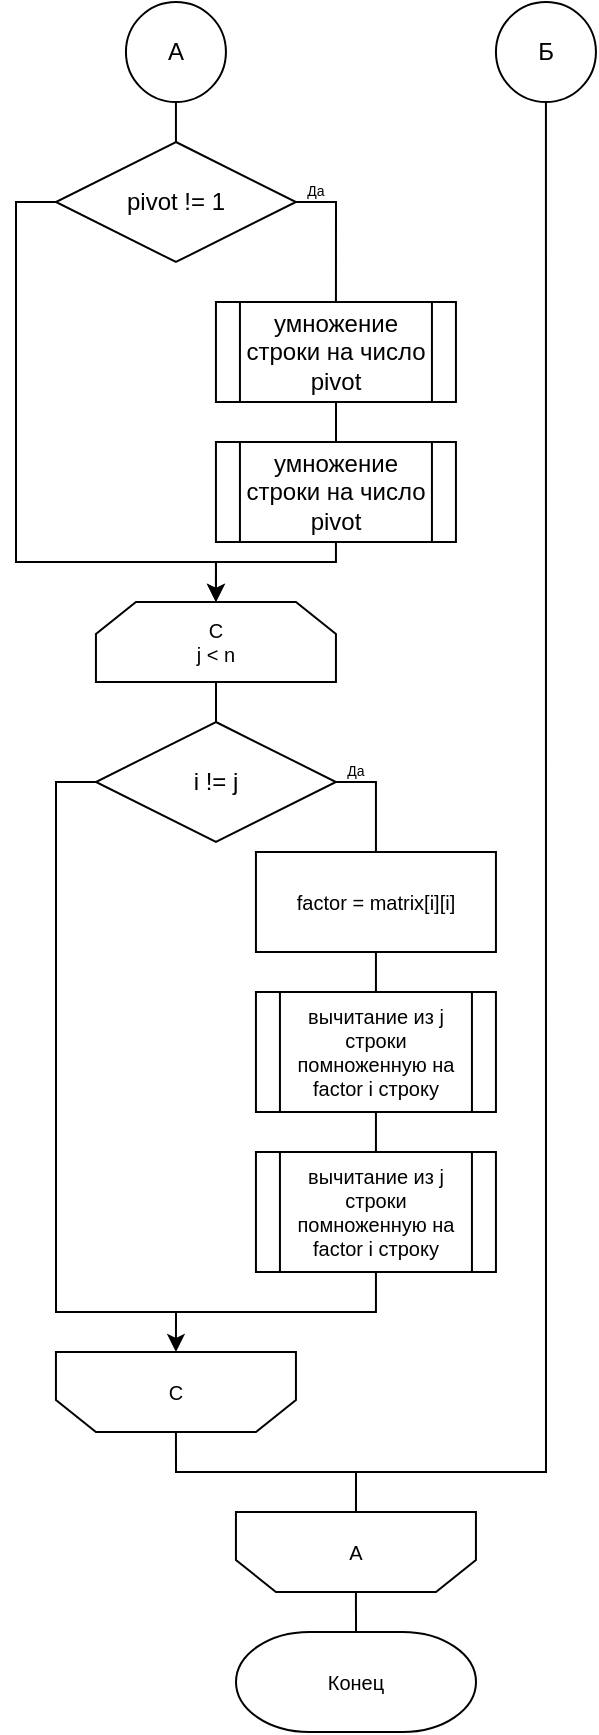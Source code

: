 <mxfile version="22.1.7" type="device" pages="2">
  <diagram name="Страница — 1" id="dJ-ad8BpFPCqIy9MWti3">
    <mxGraphModel dx="901" dy="1013" grid="1" gridSize="10" guides="1" tooltips="1" connect="1" arrows="1" fold="1" page="1" pageScale="1" pageWidth="827" pageHeight="1169" math="0" shadow="0">
      <root>
        <mxCell id="0" />
        <mxCell id="1" parent="0" />
        <mxCell id="FwIOFZXWLknmSLd2o03_-1" value="" style="edgeStyle=orthogonalEdgeStyle;rounded=0;orthogonalLoop=1;jettySize=auto;html=1;entryX=0.5;entryY=0;entryDx=0;entryDy=0;endArrow=none;endFill=0;" edge="1" parent="1" source="FwIOFZXWLknmSLd2o03_-3" target="FwIOFZXWLknmSLd2o03_-5">
          <mxGeometry relative="1" as="geometry">
            <mxPoint x="1139.97" y="145" as="targetPoint" />
            <Array as="points">
              <mxPoint x="1079.97" y="145" />
            </Array>
          </mxGeometry>
        </mxCell>
        <mxCell id="FwIOFZXWLknmSLd2o03_-2" style="edgeStyle=orthogonalEdgeStyle;rounded=0;orthogonalLoop=1;jettySize=auto;html=1;exitX=0;exitY=0.5;exitDx=0;exitDy=0;exitPerimeter=0;entryX=0.5;entryY=0;entryDx=0;entryDy=0;" edge="1" parent="1" source="FwIOFZXWLknmSLd2o03_-3" target="FwIOFZXWLknmSLd2o03_-8">
          <mxGeometry relative="1" as="geometry">
            <Array as="points">
              <mxPoint x="920" y="145" />
              <mxPoint x="920" y="325" />
              <mxPoint x="1020" y="325" />
            </Array>
          </mxGeometry>
        </mxCell>
        <mxCell id="FwIOFZXWLknmSLd2o03_-3" value="pivot != 1" style="strokeWidth=1;html=1;shape=mxgraph.flowchart.decision;whiteSpace=wrap;" vertex="1" parent="1">
          <mxGeometry x="939.97" y="115" width="120" height="60" as="geometry" />
        </mxCell>
        <mxCell id="FwIOFZXWLknmSLd2o03_-4" value="" style="edgeStyle=orthogonalEdgeStyle;rounded=0;orthogonalLoop=1;jettySize=auto;html=1;endArrow=none;endFill=0;" edge="1" parent="1" source="FwIOFZXWLknmSLd2o03_-5" target="FwIOFZXWLknmSLd2o03_-6">
          <mxGeometry relative="1" as="geometry" />
        </mxCell>
        <mxCell id="FwIOFZXWLknmSLd2o03_-5" value="умножение строки на число pivot" style="shape=process;whiteSpace=wrap;html=1;backgroundOutline=1;" vertex="1" parent="1">
          <mxGeometry x="1019.97" y="195" width="120" height="50" as="geometry" />
        </mxCell>
        <mxCell id="FwIOFZXWLknmSLd2o03_-6" value="умножение строки на число pivot" style="shape=process;whiteSpace=wrap;html=1;backgroundOutline=1;" vertex="1" parent="1">
          <mxGeometry x="1019.97" y="265" width="120" height="50" as="geometry" />
        </mxCell>
        <mxCell id="FwIOFZXWLknmSLd2o03_-7" value="" style="edgeStyle=orthogonalEdgeStyle;rounded=0;orthogonalLoop=1;jettySize=auto;html=1;endArrow=none;endFill=0;" edge="1" parent="1" source="FwIOFZXWLknmSLd2o03_-8" target="FwIOFZXWLknmSLd2o03_-11">
          <mxGeometry relative="1" as="geometry" />
        </mxCell>
        <mxCell id="FwIOFZXWLknmSLd2o03_-8" value="С&lt;br&gt;j &amp;lt; n" style="shape=loopLimit;whiteSpace=wrap;html=1;fontStyle=0;fontSize=10;" vertex="1" parent="1">
          <mxGeometry x="959.97" y="345" width="120" height="40" as="geometry" />
        </mxCell>
        <mxCell id="FwIOFZXWLknmSLd2o03_-9" value="Да" style="text;html=1;strokeColor=none;fillColor=none;align=center;verticalAlign=middle;whiteSpace=wrap;rounded=0;fontSize=7;" vertex="1" parent="1">
          <mxGeometry x="1039.97" y="125" width="60" height="30" as="geometry" />
        </mxCell>
        <mxCell id="FwIOFZXWLknmSLd2o03_-10" style="edgeStyle=orthogonalEdgeStyle;rounded=0;orthogonalLoop=1;jettySize=auto;html=1;exitX=0;exitY=0.5;exitDx=0;exitDy=0;exitPerimeter=0;entryX=0.5;entryY=1;entryDx=0;entryDy=0;" edge="1" parent="1" source="FwIOFZXWLknmSLd2o03_-11" target="FwIOFZXWLknmSLd2o03_-16">
          <mxGeometry relative="1" as="geometry">
            <Array as="points">
              <mxPoint x="940" y="435" />
              <mxPoint x="940" y="700" />
              <mxPoint x="1000" y="700" />
            </Array>
          </mxGeometry>
        </mxCell>
        <mxCell id="FwIOFZXWLknmSLd2o03_-11" value="i != j" style="strokeWidth=1;html=1;shape=mxgraph.flowchart.decision;whiteSpace=wrap;" vertex="1" parent="1">
          <mxGeometry x="959.97" y="405" width="120" height="60" as="geometry" />
        </mxCell>
        <mxCell id="FwIOFZXWLknmSLd2o03_-12" value="factor = matrix[i][i]" style="rounded=0;whiteSpace=wrap;html=1;absoluteArcSize=1;arcSize=14;strokeWidth=1;fontStyle=0;fontSize=10;" vertex="1" parent="1">
          <mxGeometry x="1039.97" y="470" width="120" height="50" as="geometry" />
        </mxCell>
        <mxCell id="FwIOFZXWLknmSLd2o03_-13" value="" style="endArrow=none;html=1;rounded=0;exitX=1;exitY=0.5;exitDx=0;exitDy=0;exitPerimeter=0;entryX=0.5;entryY=0;entryDx=0;entryDy=0;endFill=0;" edge="1" parent="1" source="FwIOFZXWLknmSLd2o03_-11" target="FwIOFZXWLknmSLd2o03_-12">
          <mxGeometry width="50" height="50" relative="1" as="geometry">
            <mxPoint x="1309.97" y="395" as="sourcePoint" />
            <mxPoint x="1359.97" y="345" as="targetPoint" />
            <Array as="points">
              <mxPoint x="1099.97" y="435" />
            </Array>
          </mxGeometry>
        </mxCell>
        <mxCell id="FwIOFZXWLknmSLd2o03_-14" value="Да" style="text;html=1;strokeColor=none;fillColor=none;align=center;verticalAlign=middle;whiteSpace=wrap;rounded=0;fontSize=7;" vertex="1" parent="1">
          <mxGeometry x="1059.97" y="415" width="60" height="30" as="geometry" />
        </mxCell>
        <mxCell id="FwIOFZXWLknmSLd2o03_-15" style="edgeStyle=orthogonalEdgeStyle;rounded=0;orthogonalLoop=1;jettySize=auto;html=1;exitX=0.5;exitY=0;exitDx=0;exitDy=0;endArrow=none;endFill=0;" edge="1" parent="1" source="FwIOFZXWLknmSLd2o03_-16" target="FwIOFZXWLknmSLd2o03_-22">
          <mxGeometry relative="1" as="geometry" />
        </mxCell>
        <mxCell id="FwIOFZXWLknmSLd2o03_-16" value="С" style="shape=loopLimit;whiteSpace=wrap;html=1;fontStyle=0;fontSize=10;direction=west;" vertex="1" parent="1">
          <mxGeometry x="939.97" y="720" width="120" height="40" as="geometry" />
        </mxCell>
        <mxCell id="FwIOFZXWLknmSLd2o03_-17" value="вычитание из j строки помноженную на factor i строку" style="shape=process;whiteSpace=wrap;html=1;backgroundOutline=1;fontSize=10;" vertex="1" parent="1">
          <mxGeometry x="1039.97" y="540" width="120" height="60" as="geometry" />
        </mxCell>
        <mxCell id="FwIOFZXWLknmSLd2o03_-18" value="" style="endArrow=classic;html=1;rounded=0;exitX=0.5;exitY=1;exitDx=0;exitDy=0;" edge="1" parent="1" source="FwIOFZXWLknmSLd2o03_-6">
          <mxGeometry width="50" height="50" relative="1" as="geometry">
            <mxPoint x="1209.97" y="405" as="sourcePoint" />
            <mxPoint x="1019.97" y="345" as="targetPoint" />
            <Array as="points">
              <mxPoint x="1079.97" y="325" />
              <mxPoint x="1049.97" y="325" />
              <mxPoint x="1019.97" y="325" />
              <mxPoint x="1019.97" y="345" />
            </Array>
          </mxGeometry>
        </mxCell>
        <mxCell id="FwIOFZXWLknmSLd2o03_-19" value="вычитание из j строки помноженную на factor i строку" style="shape=process;whiteSpace=wrap;html=1;backgroundOutline=1;fontSize=10;" vertex="1" parent="1">
          <mxGeometry x="1039.97" y="620" width="120" height="60" as="geometry" />
        </mxCell>
        <mxCell id="FwIOFZXWLknmSLd2o03_-20" value="" style="endArrow=none;html=1;rounded=0;exitX=0.5;exitY=1;exitDx=0;exitDy=0;entryX=0.5;entryY=0;entryDx=0;entryDy=0;endFill=0;" edge="1" parent="1" source="FwIOFZXWLknmSLd2o03_-12" target="FwIOFZXWLknmSLd2o03_-17">
          <mxGeometry width="50" height="50" relative="1" as="geometry">
            <mxPoint x="1209.97" y="645" as="sourcePoint" />
            <mxPoint x="1259.97" y="595" as="targetPoint" />
          </mxGeometry>
        </mxCell>
        <mxCell id="FwIOFZXWLknmSLd2o03_-21" value="" style="endArrow=none;html=1;rounded=0;exitX=0.5;exitY=0;exitDx=0;exitDy=0;entryX=0.5;entryY=1;entryDx=0;entryDy=0;endFill=0;" edge="1" parent="1" source="FwIOFZXWLknmSLd2o03_-19" target="FwIOFZXWLknmSLd2o03_-17">
          <mxGeometry width="50" height="50" relative="1" as="geometry">
            <mxPoint x="1109.97" y="515" as="sourcePoint" />
            <mxPoint x="1109.97" y="535" as="targetPoint" />
          </mxGeometry>
        </mxCell>
        <mxCell id="FwIOFZXWLknmSLd2o03_-22" value="А" style="shape=loopLimit;whiteSpace=wrap;html=1;fontStyle=0;fontSize=10;direction=west;" vertex="1" parent="1">
          <mxGeometry x="1029.97" y="800" width="120" height="40" as="geometry" />
        </mxCell>
        <mxCell id="FwIOFZXWLknmSLd2o03_-23" value="" style="endArrow=none;html=1;rounded=0;exitX=0.5;exitY=1;exitDx=0;exitDy=0;endFill=0;" edge="1" parent="1" source="FwIOFZXWLknmSLd2o03_-19">
          <mxGeometry width="50" height="50" relative="1" as="geometry">
            <mxPoint x="1099.97" y="690" as="sourcePoint" />
            <mxPoint x="1000" y="700" as="targetPoint" />
            <Array as="points">
              <mxPoint x="1099.97" y="700" />
            </Array>
          </mxGeometry>
        </mxCell>
        <mxCell id="FwIOFZXWLknmSLd2o03_-24" value="A" style="ellipse;whiteSpace=wrap;html=1;aspect=fixed;" vertex="1" parent="1">
          <mxGeometry x="974.97" y="45" width="50" height="50" as="geometry" />
        </mxCell>
        <mxCell id="FwIOFZXWLknmSLd2o03_-25" value="" style="endArrow=none;html=1;rounded=0;exitX=0.5;exitY=1;exitDx=0;exitDy=0;entryX=0.5;entryY=0;entryDx=0;entryDy=0;entryPerimeter=0;endFill=0;" edge="1" parent="1" source="FwIOFZXWLknmSLd2o03_-24" target="FwIOFZXWLknmSLd2o03_-3">
          <mxGeometry width="50" height="50" relative="1" as="geometry">
            <mxPoint x="1169.97" y="375" as="sourcePoint" />
            <mxPoint x="1219.97" y="325" as="targetPoint" />
          </mxGeometry>
        </mxCell>
        <mxCell id="FwIOFZXWLknmSLd2o03_-26" style="edgeStyle=orthogonalEdgeStyle;rounded=0;orthogonalLoop=1;jettySize=auto;html=1;exitX=0.5;exitY=1;exitDx=0;exitDy=0;entryX=0.5;entryY=1;entryDx=0;entryDy=0;endArrow=none;endFill=0;" edge="1" parent="1" source="FwIOFZXWLknmSLd2o03_-27" target="FwIOFZXWLknmSLd2o03_-22">
          <mxGeometry relative="1" as="geometry">
            <Array as="points">
              <mxPoint x="1185" y="780" />
              <mxPoint x="1090" y="780" />
            </Array>
          </mxGeometry>
        </mxCell>
        <mxCell id="FwIOFZXWLknmSLd2o03_-27" value="Б" style="ellipse;whiteSpace=wrap;html=1;aspect=fixed;" vertex="1" parent="1">
          <mxGeometry x="1159.97" y="45" width="50" height="50" as="geometry" />
        </mxCell>
        <mxCell id="FwIOFZXWLknmSLd2o03_-28" value="Конец" style="strokeWidth=1;html=1;shape=mxgraph.flowchart.terminator;whiteSpace=wrap;fontStyle=0;fontSize=10;" vertex="1" parent="1">
          <mxGeometry x="1030" y="860" width="120" height="50" as="geometry" />
        </mxCell>
        <mxCell id="FwIOFZXWLknmSLd2o03_-29" value="" style="endArrow=none;html=1;rounded=0;exitX=0.5;exitY=0;exitDx=0;exitDy=0;entryX=0.5;entryY=0;entryDx=0;entryDy=0;entryPerimeter=0;endFill=0;" edge="1" parent="1" source="FwIOFZXWLknmSLd2o03_-22" target="FwIOFZXWLknmSLd2o03_-28">
          <mxGeometry width="50" height="50" relative="1" as="geometry">
            <mxPoint x="1184.97" y="750" as="sourcePoint" />
            <mxPoint x="1234.97" y="700" as="targetPoint" />
          </mxGeometry>
        </mxCell>
      </root>
    </mxGraphModel>
  </diagram>
  <diagram id="2IiIeFuMdj9LFwa6WWWz" name="Страница — 2">
    <mxGraphModel dx="2901" dy="1215" grid="1" gridSize="10" guides="1" tooltips="1" connect="1" arrows="1" fold="1" page="1" pageScale="1" pageWidth="827" pageHeight="1169" math="0" shadow="0">
      <root>
        <mxCell id="0" />
        <mxCell id="1" parent="0" />
        <mxCell id="rmEsZAkBRUs4CuV5AtIg-1" value="Начало&lt;br style=&quot;font-size: 10px;&quot;&gt;" style="strokeWidth=1;html=1;shape=mxgraph.flowchart.terminator;whiteSpace=wrap;fontStyle=0;fontSize=10;" vertex="1" parent="1">
          <mxGeometry x="-50" y="60" width="120" height="50" as="geometry" />
        </mxCell>
        <mxCell id="rmEsZAkBRUs4CuV5AtIg-2" value="" style="edgeStyle=orthogonalEdgeStyle;rounded=0;orthogonalLoop=1;jettySize=auto;html=1;fontStyle=0;fontSize=10;endArrow=none;endFill=0;" edge="1" parent="1" source="rmEsZAkBRUs4CuV5AtIg-3">
          <mxGeometry relative="1" as="geometry">
            <mxPoint x="10.029" y="250" as="targetPoint" />
          </mxGeometry>
        </mxCell>
        <mxCell id="rmEsZAkBRUs4CuV5AtIg-3" value="A&lt;br&gt;t &amp;lt; numThreads" style="shape=loopLimit;whiteSpace=wrap;html=1;fontStyle=0;fontSize=10;" vertex="1" parent="1">
          <mxGeometry x="-50" y="250" width="120" height="40" as="geometry" />
        </mxCell>
        <mxCell id="rmEsZAkBRUs4CuV5AtIg-4" value="" style="edgeStyle=orthogonalEdgeStyle;rounded=0;orthogonalLoop=1;jettySize=auto;html=1;endArrow=none;endFill=0;" edge="1" parent="1">
          <mxGeometry relative="1" as="geometry">
            <mxPoint x="10" y="290" as="sourcePoint" />
            <mxPoint x="10.029" y="310" as="targetPoint" />
          </mxGeometry>
        </mxCell>
        <mxCell id="rmEsZAkBRUs4CuV5AtIg-5" value="" style="edgeStyle=orthogonalEdgeStyle;rounded=0;orthogonalLoop=1;jettySize=auto;html=1;endArrow=none;endFill=0;" edge="1" parent="1" source="rmEsZAkBRUs4CuV5AtIg-7" target="rmEsZAkBRUs4CuV5AtIg-1">
          <mxGeometry relative="1" as="geometry" />
        </mxCell>
        <mxCell id="rmEsZAkBRUs4CuV5AtIg-6" style="edgeStyle=orthogonalEdgeStyle;rounded=0;orthogonalLoop=1;jettySize=auto;html=1;exitX=0.5;exitY=1;exitDx=0;exitDy=0;entryX=0.5;entryY=0;entryDx=0;entryDy=0;endArrow=none;endFill=0;" edge="1" parent="1" source="rmEsZAkBRUs4CuV5AtIg-7" target="rmEsZAkBRUs4CuV5AtIg-12">
          <mxGeometry relative="1" as="geometry" />
        </mxCell>
        <mxCell id="rmEsZAkBRUs4CuV5AtIg-7" value="pthread_t threads[MAX_N]" style="rounded=0;whiteSpace=wrap;html=1;absoluteArcSize=1;arcSize=14;strokeWidth=1;fontStyle=0;fontSize=9;" vertex="1" parent="1">
          <mxGeometry x="-50" y="130" width="120" height="40" as="geometry" />
        </mxCell>
        <mxCell id="rmEsZAkBRUs4CuV5AtIg-8" style="edgeStyle=orthogonalEdgeStyle;rounded=0;orthogonalLoop=1;jettySize=auto;html=1;exitX=0.5;exitY=1;exitDx=0;exitDy=0;entryX=0.5;entryY=0;entryDx=0;entryDy=0;endArrow=none;endFill=0;" edge="1" parent="1" source="rmEsZAkBRUs4CuV5AtIg-9" target="rmEsZAkBRUs4CuV5AtIg-14">
          <mxGeometry relative="1" as="geometry" />
        </mxCell>
        <mxCell id="rmEsZAkBRUs4CuV5AtIg-9" value="args[t].matrix = matrix" style="rounded=0;whiteSpace=wrap;html=1;absoluteArcSize=1;arcSize=14;strokeWidth=1;fontStyle=0;fontSize=9;" vertex="1" parent="1">
          <mxGeometry x="-50" y="310" width="120" height="40" as="geometry" />
        </mxCell>
        <mxCell id="rmEsZAkBRUs4CuV5AtIg-10" value="" style="edgeStyle=orthogonalEdgeStyle;rounded=0;orthogonalLoop=1;jettySize=auto;html=1;endArrow=none;endFill=0;" edge="1" parent="1" source="rmEsZAkBRUs4CuV5AtIg-11" target="rmEsZAkBRUs4CuV5AtIg-18">
          <mxGeometry relative="1" as="geometry" />
        </mxCell>
        <mxCell id="rmEsZAkBRUs4CuV5AtIg-11" value="&lt;font style=&quot;font-size: 8px;&quot;&gt;args[t].start=t*(n/numThreads)&lt;br&gt;&lt;/font&gt;" style="rounded=0;whiteSpace=wrap;html=1;absoluteArcSize=1;arcSize=14;strokeWidth=1;fontStyle=0;fontSize=9;" vertex="1" parent="1">
          <mxGeometry x="-50" y="490" width="120" height="40" as="geometry" />
        </mxCell>
        <mxCell id="rmEsZAkBRUs4CuV5AtIg-12" value="GaussArgs args[MAX_N]" style="rounded=0;whiteSpace=wrap;html=1;absoluteArcSize=1;arcSize=14;strokeWidth=1;fontStyle=0;fontSize=9;" vertex="1" parent="1">
          <mxGeometry x="-50" y="190" width="120" height="40" as="geometry" />
        </mxCell>
        <mxCell id="rmEsZAkBRUs4CuV5AtIg-13" style="edgeStyle=orthogonalEdgeStyle;rounded=0;orthogonalLoop=1;jettySize=auto;html=1;exitX=0.5;exitY=1;exitDx=0;exitDy=0;entryX=0.5;entryY=0;entryDx=0;entryDy=0;endArrow=none;endFill=0;" edge="1" parent="1" source="rmEsZAkBRUs4CuV5AtIg-14" target="rmEsZAkBRUs4CuV5AtIg-16">
          <mxGeometry relative="1" as="geometry" />
        </mxCell>
        <mxCell id="rmEsZAkBRUs4CuV5AtIg-14" value="args[t].inverse = inverse" style="rounded=0;whiteSpace=wrap;html=1;absoluteArcSize=1;arcSize=14;strokeWidth=1;fontStyle=0;fontSize=9;" vertex="1" parent="1">
          <mxGeometry x="-50" y="370" width="120" height="40" as="geometry" />
        </mxCell>
        <mxCell id="rmEsZAkBRUs4CuV5AtIg-15" style="edgeStyle=orthogonalEdgeStyle;rounded=0;orthogonalLoop=1;jettySize=auto;html=1;exitX=0.5;exitY=1;exitDx=0;exitDy=0;entryX=0.5;entryY=0;entryDx=0;entryDy=0;endArrow=none;endFill=0;" edge="1" parent="1" source="rmEsZAkBRUs4CuV5AtIg-16" target="rmEsZAkBRUs4CuV5AtIg-11">
          <mxGeometry relative="1" as="geometry" />
        </mxCell>
        <mxCell id="rmEsZAkBRUs4CuV5AtIg-16" value="args[t].n = n" style="rounded=0;whiteSpace=wrap;html=1;absoluteArcSize=1;arcSize=14;strokeWidth=1;fontStyle=0;fontSize=9;" vertex="1" parent="1">
          <mxGeometry x="-50" y="430" width="120" height="40" as="geometry" />
        </mxCell>
        <mxCell id="rmEsZAkBRUs4CuV5AtIg-17" style="edgeStyle=orthogonalEdgeStyle;rounded=0;orthogonalLoop=1;jettySize=auto;html=1;exitX=0.5;exitY=1;exitDx=0;exitDy=0;entryX=0.5;entryY=0;entryDx=0;entryDy=0;endArrow=none;endFill=0;" edge="1" parent="1" source="rmEsZAkBRUs4CuV5AtIg-18" target="rmEsZAkBRUs4CuV5AtIg-19">
          <mxGeometry relative="1" as="geometry" />
        </mxCell>
        <mxCell id="rmEsZAkBRUs4CuV5AtIg-18" value="&lt;font style=&quot;font-size: 8px;&quot;&gt;args[t].end=(t+1)*(n/numThreads)&lt;br&gt;&lt;/font&gt;" style="rounded=0;whiteSpace=wrap;html=1;absoluteArcSize=1;arcSize=14;strokeWidth=1;fontStyle=0;fontSize=9;" vertex="1" parent="1">
          <mxGeometry x="-50" y="550" width="120" height="40" as="geometry" />
        </mxCell>
        <mxCell id="rmEsZAkBRUs4CuV5AtIg-19" value="А" style="ellipse;whiteSpace=wrap;html=1;aspect=fixed;" vertex="1" parent="1">
          <mxGeometry x="-20" y="610" width="60" height="60" as="geometry" />
        </mxCell>
        <mxCell id="1ma7O_KVG9d09WgrFBpP-1" style="edgeStyle=orthogonalEdgeStyle;rounded=0;orthogonalLoop=1;jettySize=auto;html=1;exitX=0;exitY=0.5;exitDx=0;exitDy=0;entryX=0.5;entryY=0;entryDx=0;entryDy=0;" edge="1" parent="1" source="1ma7O_KVG9d09WgrFBpP-2" target="1ma7O_KVG9d09WgrFBpP-6">
          <mxGeometry relative="1" as="geometry">
            <Array as="points">
              <mxPoint x="120" y="200" />
              <mxPoint x="120" y="295" />
              <mxPoint x="210" y="295" />
            </Array>
          </mxGeometry>
        </mxCell>
        <mxCell id="1ma7O_KVG9d09WgrFBpP-2" value="t == numThreads - 1" style="rhombus;whiteSpace=wrap;html=1;fontSize=10;" vertex="1" parent="1">
          <mxGeometry x="140" y="165" width="120" height="70" as="geometry" />
        </mxCell>
        <mxCell id="1ma7O_KVG9d09WgrFBpP-3" value="args[t].end = n" style="rounded=0;whiteSpace=wrap;html=1;absoluteArcSize=1;arcSize=14;strokeWidth=1;fontStyle=0;fontSize=9;" vertex="1" parent="1">
          <mxGeometry x="220" y="245" width="120" height="40" as="geometry" />
        </mxCell>
        <mxCell id="1ma7O_KVG9d09WgrFBpP-4" value="" style="endArrow=none;html=1;rounded=0;entryX=1;entryY=0.5;entryDx=0;entryDy=0;exitX=0.5;exitY=0;exitDx=0;exitDy=0;endFill=0;" edge="1" parent="1" source="1ma7O_KVG9d09WgrFBpP-3" target="1ma7O_KVG9d09WgrFBpP-2">
          <mxGeometry width="50" height="50" relative="1" as="geometry">
            <mxPoint x="330" y="265" as="sourcePoint" />
            <mxPoint x="380" y="215" as="targetPoint" />
            <Array as="points">
              <mxPoint x="280" y="200" />
            </Array>
          </mxGeometry>
        </mxCell>
        <mxCell id="1ma7O_KVG9d09WgrFBpP-5" value="" style="edgeStyle=orthogonalEdgeStyle;rounded=0;orthogonalLoop=1;jettySize=auto;html=1;endArrow=none;endFill=0;" edge="1" parent="1" source="1ma7O_KVG9d09WgrFBpP-6" target="1ma7O_KVG9d09WgrFBpP-3">
          <mxGeometry relative="1" as="geometry">
            <Array as="points">
              <mxPoint x="210" y="295" />
              <mxPoint x="280" y="295" />
            </Array>
          </mxGeometry>
        </mxCell>
        <mxCell id="1ma7O_KVG9d09WgrFBpP-6" value="выполнение в отдельном потоке функцию метода Гаусса для определенных строк&amp;nbsp;" style="shape=process;whiteSpace=wrap;html=1;backgroundOutline=1;fontSize=9;" vertex="1" parent="1">
          <mxGeometry x="150" y="315" width="120" height="55" as="geometry" />
        </mxCell>
        <mxCell id="1ma7O_KVG9d09WgrFBpP-7" style="edgeStyle=orthogonalEdgeStyle;rounded=0;orthogonalLoop=1;jettySize=auto;html=1;exitX=0.5;exitY=0;exitDx=0;exitDy=0;entryX=0.5;entryY=0;entryDx=0;entryDy=0;endArrow=none;endFill=0;" edge="1" parent="1" source="1ma7O_KVG9d09WgrFBpP-8" target="1ma7O_KVG9d09WgrFBpP-10">
          <mxGeometry relative="1" as="geometry" />
        </mxCell>
        <mxCell id="1ma7O_KVG9d09WgrFBpP-8" value="А" style="shape=loopLimit;whiteSpace=wrap;html=1;fontStyle=0;fontSize=10;direction=west;" vertex="1" parent="1">
          <mxGeometry x="150" y="385" width="120" height="40" as="geometry" />
        </mxCell>
        <mxCell id="1ma7O_KVG9d09WgrFBpP-9" style="edgeStyle=orthogonalEdgeStyle;rounded=0;orthogonalLoop=1;jettySize=auto;html=1;exitX=0.5;exitY=1;exitDx=0;exitDy=0;entryX=0.5;entryY=0;entryDx=0;entryDy=0;endArrow=none;endFill=0;" edge="1" parent="1" source="1ma7O_KVG9d09WgrFBpP-10" target="1ma7O_KVG9d09WgrFBpP-14">
          <mxGeometry relative="1" as="geometry" />
        </mxCell>
        <mxCell id="1ma7O_KVG9d09WgrFBpP-10" value="B&lt;br&gt;t &amp;lt; numThreads" style="shape=loopLimit;whiteSpace=wrap;html=1;fontStyle=0;fontSize=10;" vertex="1" parent="1">
          <mxGeometry x="150" y="445" width="120" height="40" as="geometry" />
        </mxCell>
        <mxCell id="1ma7O_KVG9d09WgrFBpP-11" value="B" style="shape=loopLimit;whiteSpace=wrap;html=1;fontStyle=0;fontSize=10;direction=west;" vertex="1" parent="1">
          <mxGeometry x="150" y="565" width="120" height="40" as="geometry" />
        </mxCell>
        <mxCell id="1ma7O_KVG9d09WgrFBpP-12" value="" style="endArrow=none;html=1;rounded=0;exitX=0.5;exitY=1;exitDx=0;exitDy=0;entryX=0.5;entryY=1;entryDx=0;entryDy=0;endFill=0;" edge="1" parent="1" source="1ma7O_KVG9d09WgrFBpP-6" target="1ma7O_KVG9d09WgrFBpP-8">
          <mxGeometry width="50" height="50" relative="1" as="geometry">
            <mxPoint x="330" y="455" as="sourcePoint" />
            <mxPoint x="380" y="405" as="targetPoint" />
          </mxGeometry>
        </mxCell>
        <mxCell id="1ma7O_KVG9d09WgrFBpP-13" style="edgeStyle=orthogonalEdgeStyle;rounded=0;orthogonalLoop=1;jettySize=auto;html=1;exitX=0.5;exitY=1;exitDx=0;exitDy=0;entryX=0.5;entryY=1;entryDx=0;entryDy=0;endArrow=none;endFill=0;" edge="1" parent="1" source="1ma7O_KVG9d09WgrFBpP-14" target="1ma7O_KVG9d09WgrFBpP-11">
          <mxGeometry relative="1" as="geometry" />
        </mxCell>
        <mxCell id="1ma7O_KVG9d09WgrFBpP-14" value="ожидание завершения потоков" style="shape=process;whiteSpace=wrap;html=1;backgroundOutline=1;fontSize=9;" vertex="1" parent="1">
          <mxGeometry x="150" y="505" width="120" height="40" as="geometry" />
        </mxCell>
        <mxCell id="1ma7O_KVG9d09WgrFBpP-15" value="Конец" style="strokeWidth=1;html=1;shape=mxgraph.flowchart.terminator;whiteSpace=wrap;fontStyle=0;fontSize=10;" vertex="1" parent="1">
          <mxGeometry x="150" y="625" width="120" height="50" as="geometry" />
        </mxCell>
        <mxCell id="1ma7O_KVG9d09WgrFBpP-16" value="" style="endArrow=none;html=1;rounded=0;exitX=0.5;exitY=0;exitDx=0;exitDy=0;entryX=0.5;entryY=0;entryDx=0;entryDy=0;entryPerimeter=0;endFill=0;" edge="1" parent="1" source="1ma7O_KVG9d09WgrFBpP-11" target="1ma7O_KVG9d09WgrFBpP-15">
          <mxGeometry width="50" height="50" relative="1" as="geometry">
            <mxPoint x="330" y="435" as="sourcePoint" />
            <mxPoint x="380" y="385" as="targetPoint" />
          </mxGeometry>
        </mxCell>
        <mxCell id="1ma7O_KVG9d09WgrFBpP-17" value="Да" style="text;html=1;strokeColor=none;fillColor=none;align=center;verticalAlign=middle;whiteSpace=wrap;rounded=0;fontSize=7;" vertex="1" parent="1">
          <mxGeometry x="240" y="175" width="60" height="30" as="geometry" />
        </mxCell>
        <mxCell id="1ma7O_KVG9d09WgrFBpP-18" style="edgeStyle=orthogonalEdgeStyle;rounded=0;orthogonalLoop=1;jettySize=auto;html=1;exitX=0.5;exitY=1;exitDx=0;exitDy=0;entryX=0.5;entryY=0;entryDx=0;entryDy=0;endArrow=none;endFill=0;" edge="1" parent="1" source="1ma7O_KVG9d09WgrFBpP-19" target="1ma7O_KVG9d09WgrFBpP-2">
          <mxGeometry relative="1" as="geometry" />
        </mxCell>
        <mxCell id="1ma7O_KVG9d09WgrFBpP-19" value="А" style="ellipse;whiteSpace=wrap;html=1;aspect=fixed;" vertex="1" parent="1">
          <mxGeometry x="170" y="85" width="60" height="60" as="geometry" />
        </mxCell>
        <mxCell id="eSYWCo3_VccWLEgFW9V7-1" value="" style="edgeStyle=orthogonalEdgeStyle;rounded=0;orthogonalLoop=1;jettySize=auto;html=1;fontStyle=0;fontSize=12;endArrow=none;endFill=0;" edge="1" parent="1" source="eSYWCo3_VccWLEgFW9V7-2" target="eSYWCo3_VccWLEgFW9V7-4">
          <mxGeometry relative="1" as="geometry" />
        </mxCell>
        <mxCell id="eSYWCo3_VccWLEgFW9V7-2" value="Начало&lt;br style=&quot;font-size: 12px;&quot;&gt;" style="strokeWidth=1;html=1;shape=mxgraph.flowchart.terminator;whiteSpace=wrap;fontStyle=0;fontSize=12;" vertex="1" parent="1">
          <mxGeometry x="409.97" y="60" width="120" height="50" as="geometry" />
        </mxCell>
        <mxCell id="eSYWCo3_VccWLEgFW9V7-3" value="" style="edgeStyle=orthogonalEdgeStyle;rounded=0;orthogonalLoop=1;jettySize=auto;html=1;fontStyle=0;fontSize=12;endArrow=none;endFill=0;" edge="1" parent="1" source="eSYWCo3_VccWLEgFW9V7-4">
          <mxGeometry relative="1" as="geometry">
            <mxPoint x="469.999" y="190" as="targetPoint" />
          </mxGeometry>
        </mxCell>
        <mxCell id="eSYWCo3_VccWLEgFW9V7-4" value="A&lt;br style=&quot;font-size: 12px;&quot;&gt;i = start; i &amp;lt; end" style="shape=loopLimit;whiteSpace=wrap;html=1;fontStyle=0;fontSize=12;" vertex="1" parent="1">
          <mxGeometry x="409.97" y="130" width="120" height="40" as="geometry" />
        </mxCell>
        <mxCell id="eSYWCo3_VccWLEgFW9V7-5" value="" style="edgeStyle=orthogonalEdgeStyle;rounded=0;orthogonalLoop=1;jettySize=auto;html=1;endArrow=none;endFill=0;fontSize=12;" edge="1" parent="1" source="eSYWCo3_VccWLEgFW9V7-6" target="eSYWCo3_VccWLEgFW9V7-9">
          <mxGeometry relative="1" as="geometry" />
        </mxCell>
        <mxCell id="eSYWCo3_VccWLEgFW9V7-6" value="pivot = matrix[i][i]" style="rounded=0;whiteSpace=wrap;html=1;absoluteArcSize=1;arcSize=14;strokeWidth=1;fontStyle=0;fontSize=12;" vertex="1" parent="1">
          <mxGeometry x="409.97" y="190" width="120" height="50" as="geometry" />
        </mxCell>
        <mxCell id="eSYWCo3_VccWLEgFW9V7-7" style="edgeStyle=orthogonalEdgeStyle;rounded=0;orthogonalLoop=1;jettySize=auto;html=1;exitX=1;exitY=0.5;exitDx=0;exitDy=0;exitPerimeter=0;entryX=0.5;entryY=0;entryDx=0;entryDy=0;endArrow=none;endFill=0;fontSize=12;" edge="1" parent="1" source="eSYWCo3_VccWLEgFW9V7-9">
          <mxGeometry relative="1" as="geometry">
            <mxPoint x="549.97" y="340" as="targetPoint" />
          </mxGeometry>
        </mxCell>
        <mxCell id="eSYWCo3_VccWLEgFW9V7-8" style="edgeStyle=orthogonalEdgeStyle;rounded=0;orthogonalLoop=1;jettySize=auto;html=1;exitX=0;exitY=0.5;exitDx=0;exitDy=0;exitPerimeter=0;fontSize=12;" edge="1" parent="1" source="eSYWCo3_VccWLEgFW9V7-9" target="eSYWCo3_VccWLEgFW9V7-25">
          <mxGeometry relative="1" as="geometry">
            <Array as="points">
              <mxPoint x="390" y="290" />
              <mxPoint x="390" y="820" />
              <mxPoint x="425" y="820" />
            </Array>
          </mxGeometry>
        </mxCell>
        <mxCell id="eSYWCo3_VccWLEgFW9V7-9" value="pivot = 0" style="strokeWidth=1;html=1;shape=mxgraph.flowchart.decision;whiteSpace=wrap;fontSize=12;" vertex="1" parent="1">
          <mxGeometry x="409.97" y="260" width="120" height="60" as="geometry" />
        </mxCell>
        <mxCell id="eSYWCo3_VccWLEgFW9V7-10" style="edgeStyle=orthogonalEdgeStyle;rounded=0;orthogonalLoop=1;jettySize=auto;html=1;exitX=0.5;exitY=1;exitDx=0;exitDy=0;entryX=0.5;entryY=0;entryDx=0;entryDy=0;endArrow=none;endFill=0;fontSize=12;" edge="1" parent="1" source="eSYWCo3_VccWLEgFW9V7-11" target="eSYWCo3_VccWLEgFW9V7-28">
          <mxGeometry relative="1" as="geometry" />
        </mxCell>
        <mxCell id="eSYWCo3_VccWLEgFW9V7-11" value="B&lt;br style=&quot;font-size: 12px;&quot;&gt;k = i + 1; k &amp;lt; n &amp;amp;&amp;amp; &lt;br style=&quot;font-size: 12px;&quot;&gt;matrix[i][i] == 0.0" style="shape=loopLimit;whiteSpace=wrap;html=1;fontStyle=0;fontSize=12;" vertex="1" parent="1">
          <mxGeometry x="489.97" y="340" width="120" height="40" as="geometry" />
        </mxCell>
        <mxCell id="eSYWCo3_VccWLEgFW9V7-12" value="k &amp;lt; n" style="strokeWidth=1;html=1;shape=mxgraph.flowchart.decision;whiteSpace=wrap;fontSize=12;" vertex="1" parent="1">
          <mxGeometry x="489.97" y="530" width="120" height="60" as="geometry" />
        </mxCell>
        <mxCell id="eSYWCo3_VccWLEgFW9V7-13" value="Да" style="text;html=1;strokeColor=none;fillColor=none;align=center;verticalAlign=middle;whiteSpace=wrap;rounded=0;fontSize=12;" vertex="1" parent="1">
          <mxGeometry x="509.97" y="270" width="60" height="30" as="geometry" />
        </mxCell>
        <mxCell id="eSYWCo3_VccWLEgFW9V7-14" value="" style="edgeStyle=orthogonalEdgeStyle;rounded=0;orthogonalLoop=1;jettySize=auto;html=1;endArrow=none;endFill=0;fontSize=12;" edge="1" parent="1" source="eSYWCo3_VccWLEgFW9V7-15" target="eSYWCo3_VccWLEgFW9V7-17">
          <mxGeometry relative="1" as="geometry" />
        </mxCell>
        <mxCell id="eSYWCo3_VccWLEgFW9V7-15" value="смена строки местами (i с k)" style="shape=process;whiteSpace=wrap;html=1;backgroundOutline=1;fontSize=12;" vertex="1" parent="1">
          <mxGeometry x="405" y="610" width="120" height="50" as="geometry" />
        </mxCell>
        <mxCell id="eSYWCo3_VccWLEgFW9V7-16" value="" style="edgeStyle=orthogonalEdgeStyle;rounded=0;orthogonalLoop=1;jettySize=auto;html=1;endArrow=none;endFill=0;fontSize=12;" edge="1" parent="1" source="eSYWCo3_VccWLEgFW9V7-17" target="eSYWCo3_VccWLEgFW9V7-19">
          <mxGeometry relative="1" as="geometry" />
        </mxCell>
        <mxCell id="eSYWCo3_VccWLEgFW9V7-17" value="смена строки местами в (i с k)" style="shape=process;whiteSpace=wrap;html=1;backgroundOutline=1;fontSize=12;" vertex="1" parent="1">
          <mxGeometry x="405" y="680" width="120" height="50" as="geometry" />
        </mxCell>
        <mxCell id="eSYWCo3_VccWLEgFW9V7-18" style="edgeStyle=orthogonalEdgeStyle;rounded=0;orthogonalLoop=1;jettySize=auto;html=1;exitX=0.5;exitY=1;exitDx=0;exitDy=0;entryX=0.5;entryY=0;entryDx=0;entryDy=0;fontSize=12;" edge="1" parent="1" source="eSYWCo3_VccWLEgFW9V7-19" target="eSYWCo3_VccWLEgFW9V7-25">
          <mxGeometry relative="1" as="geometry" />
        </mxCell>
        <mxCell id="eSYWCo3_VccWLEgFW9V7-19" value="pivot = matrix[i][i]" style="rounded=0;whiteSpace=wrap;html=1;absoluteArcSize=1;arcSize=14;strokeWidth=1;fontStyle=0;fontSize=12;" vertex="1" parent="1">
          <mxGeometry x="405" y="750" width="120" height="50" as="geometry" />
        </mxCell>
        <mxCell id="eSYWCo3_VccWLEgFW9V7-20" value="" style="endArrow=classic;html=1;rounded=0;exitX=0;exitY=0.5;exitDx=0;exitDy=0;exitPerimeter=0;entryX=0.5;entryY=0;entryDx=0;entryDy=0;fontSize=12;" edge="1" parent="1" source="eSYWCo3_VccWLEgFW9V7-12" target="eSYWCo3_VccWLEgFW9V7-15">
          <mxGeometry width="50" height="50" relative="1" as="geometry">
            <mxPoint x="675" y="610" as="sourcePoint" />
            <mxPoint x="725" y="560" as="targetPoint" />
            <Array as="points">
              <mxPoint x="465" y="560" />
            </Array>
          </mxGeometry>
        </mxCell>
        <mxCell id="eSYWCo3_VccWLEgFW9V7-21" value="B" style="shape=loopLimit;whiteSpace=wrap;html=1;fontStyle=0;fontSize=12;direction=west;" vertex="1" parent="1">
          <mxGeometry x="489.97" y="470" width="120" height="40" as="geometry" />
        </mxCell>
        <mxCell id="eSYWCo3_VccWLEgFW9V7-22" value="" style="edgeStyle=orthogonalEdgeStyle;rounded=0;orthogonalLoop=1;jettySize=auto;html=1;endArrow=none;endFill=0;fontSize=12;" edge="1" parent="1">
          <mxGeometry relative="1" as="geometry">
            <mxPoint x="549.68" y="510" as="sourcePoint" />
            <mxPoint x="549.68" y="530" as="targetPoint" />
          </mxGeometry>
        </mxCell>
        <mxCell id="eSYWCo3_VccWLEgFW9V7-23" value="" style="endArrow=none;html=1;rounded=0;exitX=1;exitY=0.5;exitDx=0;exitDy=0;exitPerimeter=0;endFill=0;entryX=0.5;entryY=0;entryDx=0;entryDy=0;fontSize=12;" edge="1" parent="1" source="eSYWCo3_VccWLEgFW9V7-12" target="eSYWCo3_VccWLEgFW9V7-26">
          <mxGeometry width="50" height="50" relative="1" as="geometry">
            <mxPoint x="635" y="800" as="sourcePoint" />
            <mxPoint x="635" y="780" as="targetPoint" />
            <Array as="points">
              <mxPoint x="625" y="560" />
            </Array>
          </mxGeometry>
        </mxCell>
        <mxCell id="eSYWCo3_VccWLEgFW9V7-24" value="Да" style="text;html=1;strokeColor=none;fillColor=none;align=center;verticalAlign=middle;whiteSpace=wrap;rounded=0;fontSize=12;" vertex="1" parent="1">
          <mxGeometry x="590" y="540" width="60" height="30" as="geometry" />
        </mxCell>
        <mxCell id="eSYWCo3_VccWLEgFW9V7-25" value="A" style="ellipse;whiteSpace=wrap;html=1;aspect=fixed;fontSize=12;" vertex="1" parent="1">
          <mxGeometry x="400" y="840" width="50" height="50" as="geometry" />
        </mxCell>
        <mxCell id="eSYWCo3_VccWLEgFW9V7-26" value="Б" style="ellipse;whiteSpace=wrap;html=1;aspect=fixed;fontSize=12;" vertex="1" parent="1">
          <mxGeometry x="600" y="810" width="50" height="50" as="geometry" />
        </mxCell>
        <mxCell id="eSYWCo3_VccWLEgFW9V7-27" value="" style="edgeStyle=orthogonalEdgeStyle;rounded=0;orthogonalLoop=1;jettySize=auto;html=1;endArrow=none;endFill=0;fontSize=12;" edge="1" parent="1" source="eSYWCo3_VccWLEgFW9V7-28" target="eSYWCo3_VccWLEgFW9V7-21">
          <mxGeometry relative="1" as="geometry" />
        </mxCell>
        <mxCell id="eSYWCo3_VccWLEgFW9V7-28" value="k++" style="rounded=0;whiteSpace=wrap;html=1;absoluteArcSize=1;arcSize=14;strokeWidth=1;fontStyle=0;fontSize=12;" vertex="1" parent="1">
          <mxGeometry x="489.97" y="400" width="120" height="50" as="geometry" />
        </mxCell>
        <mxCell id="hqtBU6SoIQfOZgackHXl-1" value="" style="edgeStyle=orthogonalEdgeStyle;rounded=0;orthogonalLoop=1;jettySize=auto;html=1;entryX=0.5;entryY=0;entryDx=0;entryDy=0;endArrow=none;endFill=0;" edge="1" parent="1" source="hqtBU6SoIQfOZgackHXl-3" target="hqtBU6SoIQfOZgackHXl-5">
          <mxGeometry relative="1" as="geometry">
            <mxPoint x="899.97" y="145" as="targetPoint" />
            <Array as="points">
              <mxPoint x="839.97" y="145" />
            </Array>
          </mxGeometry>
        </mxCell>
        <mxCell id="hqtBU6SoIQfOZgackHXl-2" style="edgeStyle=orthogonalEdgeStyle;rounded=0;orthogonalLoop=1;jettySize=auto;html=1;exitX=0;exitY=0.5;exitDx=0;exitDy=0;exitPerimeter=0;entryX=0.5;entryY=0;entryDx=0;entryDy=0;" edge="1" parent="1" source="hqtBU6SoIQfOZgackHXl-3" target="hqtBU6SoIQfOZgackHXl-8">
          <mxGeometry relative="1" as="geometry">
            <Array as="points">
              <mxPoint x="680" y="145" />
              <mxPoint x="680" y="325" />
              <mxPoint x="780" y="325" />
            </Array>
          </mxGeometry>
        </mxCell>
        <mxCell id="hqtBU6SoIQfOZgackHXl-3" value="pivot != 1" style="strokeWidth=1;html=1;shape=mxgraph.flowchart.decision;whiteSpace=wrap;" vertex="1" parent="1">
          <mxGeometry x="699.97" y="115" width="120" height="60" as="geometry" />
        </mxCell>
        <mxCell id="hqtBU6SoIQfOZgackHXl-4" value="" style="edgeStyle=orthogonalEdgeStyle;rounded=0;orthogonalLoop=1;jettySize=auto;html=1;endArrow=none;endFill=0;" edge="1" parent="1" source="hqtBU6SoIQfOZgackHXl-5" target="hqtBU6SoIQfOZgackHXl-6">
          <mxGeometry relative="1" as="geometry" />
        </mxCell>
        <mxCell id="hqtBU6SoIQfOZgackHXl-5" value="умножение строки на число pivot" style="shape=process;whiteSpace=wrap;html=1;backgroundOutline=1;" vertex="1" parent="1">
          <mxGeometry x="779.97" y="195" width="120" height="50" as="geometry" />
        </mxCell>
        <mxCell id="hqtBU6SoIQfOZgackHXl-6" value="умножение строки на число pivot" style="shape=process;whiteSpace=wrap;html=1;backgroundOutline=1;" vertex="1" parent="1">
          <mxGeometry x="779.97" y="265" width="120" height="50" as="geometry" />
        </mxCell>
        <mxCell id="hqtBU6SoIQfOZgackHXl-7" value="" style="edgeStyle=orthogonalEdgeStyle;rounded=0;orthogonalLoop=1;jettySize=auto;html=1;endArrow=none;endFill=0;" edge="1" parent="1" source="hqtBU6SoIQfOZgackHXl-8" target="hqtBU6SoIQfOZgackHXl-11">
          <mxGeometry relative="1" as="geometry" />
        </mxCell>
        <mxCell id="hqtBU6SoIQfOZgackHXl-8" value="С&lt;br&gt;j &amp;lt; n" style="shape=loopLimit;whiteSpace=wrap;html=1;fontStyle=0;fontSize=10;" vertex="1" parent="1">
          <mxGeometry x="719.97" y="345" width="120" height="40" as="geometry" />
        </mxCell>
        <mxCell id="hqtBU6SoIQfOZgackHXl-9" value="Да" style="text;html=1;strokeColor=none;fillColor=none;align=center;verticalAlign=middle;whiteSpace=wrap;rounded=0;fontSize=7;" vertex="1" parent="1">
          <mxGeometry x="799.97" y="125" width="60" height="30" as="geometry" />
        </mxCell>
        <mxCell id="hqtBU6SoIQfOZgackHXl-10" style="edgeStyle=orthogonalEdgeStyle;rounded=0;orthogonalLoop=1;jettySize=auto;html=1;exitX=0;exitY=0.5;exitDx=0;exitDy=0;exitPerimeter=0;entryX=0.5;entryY=1;entryDx=0;entryDy=0;" edge="1" parent="1" source="hqtBU6SoIQfOZgackHXl-11" target="hqtBU6SoIQfOZgackHXl-16">
          <mxGeometry relative="1" as="geometry">
            <Array as="points">
              <mxPoint x="700" y="435" />
              <mxPoint x="700" y="700" />
              <mxPoint x="760" y="700" />
            </Array>
          </mxGeometry>
        </mxCell>
        <mxCell id="hqtBU6SoIQfOZgackHXl-11" value="i != j" style="strokeWidth=1;html=1;shape=mxgraph.flowchart.decision;whiteSpace=wrap;" vertex="1" parent="1">
          <mxGeometry x="719.97" y="405" width="120" height="60" as="geometry" />
        </mxCell>
        <mxCell id="hqtBU6SoIQfOZgackHXl-12" value="factor = matrix[i][i]" style="rounded=0;whiteSpace=wrap;html=1;absoluteArcSize=1;arcSize=14;strokeWidth=1;fontStyle=0;fontSize=10;" vertex="1" parent="1">
          <mxGeometry x="799.97" y="470" width="120" height="50" as="geometry" />
        </mxCell>
        <mxCell id="hqtBU6SoIQfOZgackHXl-13" value="" style="endArrow=none;html=1;rounded=0;exitX=1;exitY=0.5;exitDx=0;exitDy=0;exitPerimeter=0;entryX=0.5;entryY=0;entryDx=0;entryDy=0;endFill=0;" edge="1" parent="1" source="hqtBU6SoIQfOZgackHXl-11" target="hqtBU6SoIQfOZgackHXl-12">
          <mxGeometry width="50" height="50" relative="1" as="geometry">
            <mxPoint x="1069.97" y="395" as="sourcePoint" />
            <mxPoint x="1119.97" y="345" as="targetPoint" />
            <Array as="points">
              <mxPoint x="859.97" y="435" />
            </Array>
          </mxGeometry>
        </mxCell>
        <mxCell id="hqtBU6SoIQfOZgackHXl-14" value="Да" style="text;html=1;strokeColor=none;fillColor=none;align=center;verticalAlign=middle;whiteSpace=wrap;rounded=0;fontSize=7;" vertex="1" parent="1">
          <mxGeometry x="819.97" y="415" width="60" height="30" as="geometry" />
        </mxCell>
        <mxCell id="hqtBU6SoIQfOZgackHXl-15" style="edgeStyle=orthogonalEdgeStyle;rounded=0;orthogonalLoop=1;jettySize=auto;html=1;exitX=0.5;exitY=0;exitDx=0;exitDy=0;endArrow=none;endFill=0;" edge="1" parent="1" source="hqtBU6SoIQfOZgackHXl-16" target="hqtBU6SoIQfOZgackHXl-22">
          <mxGeometry relative="1" as="geometry" />
        </mxCell>
        <mxCell id="hqtBU6SoIQfOZgackHXl-16" value="С" style="shape=loopLimit;whiteSpace=wrap;html=1;fontStyle=0;fontSize=10;direction=west;" vertex="1" parent="1">
          <mxGeometry x="699.97" y="720" width="120" height="40" as="geometry" />
        </mxCell>
        <mxCell id="hqtBU6SoIQfOZgackHXl-17" value="вычитание из j строки помноженную на factor i строку" style="shape=process;whiteSpace=wrap;html=1;backgroundOutline=1;fontSize=10;" vertex="1" parent="1">
          <mxGeometry x="799.97" y="540" width="120" height="60" as="geometry" />
        </mxCell>
        <mxCell id="hqtBU6SoIQfOZgackHXl-18" value="" style="endArrow=classic;html=1;rounded=0;exitX=0.5;exitY=1;exitDx=0;exitDy=0;" edge="1" parent="1" source="hqtBU6SoIQfOZgackHXl-6">
          <mxGeometry width="50" height="50" relative="1" as="geometry">
            <mxPoint x="969.97" y="405" as="sourcePoint" />
            <mxPoint x="779.97" y="345" as="targetPoint" />
            <Array as="points">
              <mxPoint x="839.97" y="325" />
              <mxPoint x="809.97" y="325" />
              <mxPoint x="779.97" y="325" />
              <mxPoint x="779.97" y="345" />
            </Array>
          </mxGeometry>
        </mxCell>
        <mxCell id="hqtBU6SoIQfOZgackHXl-19" value="вычитание из j строки помноженную на factor i строку" style="shape=process;whiteSpace=wrap;html=1;backgroundOutline=1;fontSize=10;" vertex="1" parent="1">
          <mxGeometry x="799.97" y="620" width="120" height="60" as="geometry" />
        </mxCell>
        <mxCell id="hqtBU6SoIQfOZgackHXl-20" value="" style="endArrow=none;html=1;rounded=0;exitX=0.5;exitY=1;exitDx=0;exitDy=0;entryX=0.5;entryY=0;entryDx=0;entryDy=0;endFill=0;" edge="1" parent="1" source="hqtBU6SoIQfOZgackHXl-12" target="hqtBU6SoIQfOZgackHXl-17">
          <mxGeometry width="50" height="50" relative="1" as="geometry">
            <mxPoint x="969.97" y="645" as="sourcePoint" />
            <mxPoint x="1019.97" y="595" as="targetPoint" />
          </mxGeometry>
        </mxCell>
        <mxCell id="hqtBU6SoIQfOZgackHXl-21" value="" style="endArrow=none;html=1;rounded=0;exitX=0.5;exitY=0;exitDx=0;exitDy=0;entryX=0.5;entryY=1;entryDx=0;entryDy=0;endFill=0;" edge="1" parent="1" source="hqtBU6SoIQfOZgackHXl-19" target="hqtBU6SoIQfOZgackHXl-17">
          <mxGeometry width="50" height="50" relative="1" as="geometry">
            <mxPoint x="869.97" y="515" as="sourcePoint" />
            <mxPoint x="869.97" y="535" as="targetPoint" />
          </mxGeometry>
        </mxCell>
        <mxCell id="hqtBU6SoIQfOZgackHXl-22" value="А" style="shape=loopLimit;whiteSpace=wrap;html=1;fontStyle=0;fontSize=10;direction=west;" vertex="1" parent="1">
          <mxGeometry x="789.97" y="800" width="120" height="40" as="geometry" />
        </mxCell>
        <mxCell id="hqtBU6SoIQfOZgackHXl-23" value="" style="endArrow=none;html=1;rounded=0;exitX=0.5;exitY=1;exitDx=0;exitDy=0;endFill=0;" edge="1" parent="1" source="hqtBU6SoIQfOZgackHXl-19">
          <mxGeometry width="50" height="50" relative="1" as="geometry">
            <mxPoint x="859.97" y="690" as="sourcePoint" />
            <mxPoint x="760" y="700" as="targetPoint" />
            <Array as="points">
              <mxPoint x="859.97" y="700" />
            </Array>
          </mxGeometry>
        </mxCell>
        <mxCell id="hqtBU6SoIQfOZgackHXl-24" value="A" style="ellipse;whiteSpace=wrap;html=1;aspect=fixed;" vertex="1" parent="1">
          <mxGeometry x="734.97" y="45" width="50" height="50" as="geometry" />
        </mxCell>
        <mxCell id="hqtBU6SoIQfOZgackHXl-25" value="" style="endArrow=none;html=1;rounded=0;exitX=0.5;exitY=1;exitDx=0;exitDy=0;entryX=0.5;entryY=0;entryDx=0;entryDy=0;entryPerimeter=0;endFill=0;" edge="1" parent="1" source="hqtBU6SoIQfOZgackHXl-24" target="hqtBU6SoIQfOZgackHXl-3">
          <mxGeometry width="50" height="50" relative="1" as="geometry">
            <mxPoint x="929.97" y="375" as="sourcePoint" />
            <mxPoint x="979.97" y="325" as="targetPoint" />
          </mxGeometry>
        </mxCell>
        <mxCell id="hqtBU6SoIQfOZgackHXl-26" style="edgeStyle=orthogonalEdgeStyle;rounded=0;orthogonalLoop=1;jettySize=auto;html=1;exitX=0.5;exitY=1;exitDx=0;exitDy=0;entryX=0.5;entryY=1;entryDx=0;entryDy=0;endArrow=none;endFill=0;" edge="1" parent="1" source="hqtBU6SoIQfOZgackHXl-27" target="hqtBU6SoIQfOZgackHXl-22">
          <mxGeometry relative="1" as="geometry">
            <Array as="points">
              <mxPoint x="945" y="780" />
              <mxPoint x="850" y="780" />
            </Array>
          </mxGeometry>
        </mxCell>
        <mxCell id="hqtBU6SoIQfOZgackHXl-27" value="Б" style="ellipse;whiteSpace=wrap;html=1;aspect=fixed;" vertex="1" parent="1">
          <mxGeometry x="919.97" y="45" width="50" height="50" as="geometry" />
        </mxCell>
        <mxCell id="hqtBU6SoIQfOZgackHXl-28" value="Конец" style="strokeWidth=1;html=1;shape=mxgraph.flowchart.terminator;whiteSpace=wrap;fontStyle=0;fontSize=10;" vertex="1" parent="1">
          <mxGeometry x="790" y="860" width="120" height="50" as="geometry" />
        </mxCell>
        <mxCell id="hqtBU6SoIQfOZgackHXl-29" value="" style="endArrow=none;html=1;rounded=0;exitX=0.5;exitY=0;exitDx=0;exitDy=0;entryX=0.5;entryY=0;entryDx=0;entryDy=0;entryPerimeter=0;endFill=0;" edge="1" parent="1" source="hqtBU6SoIQfOZgackHXl-22" target="hqtBU6SoIQfOZgackHXl-28">
          <mxGeometry width="50" height="50" relative="1" as="geometry">
            <mxPoint x="944.97" y="750" as="sourcePoint" />
            <mxPoint x="994.97" y="700" as="targetPoint" />
          </mxGeometry>
        </mxCell>
      </root>
    </mxGraphModel>
  </diagram>
</mxfile>
